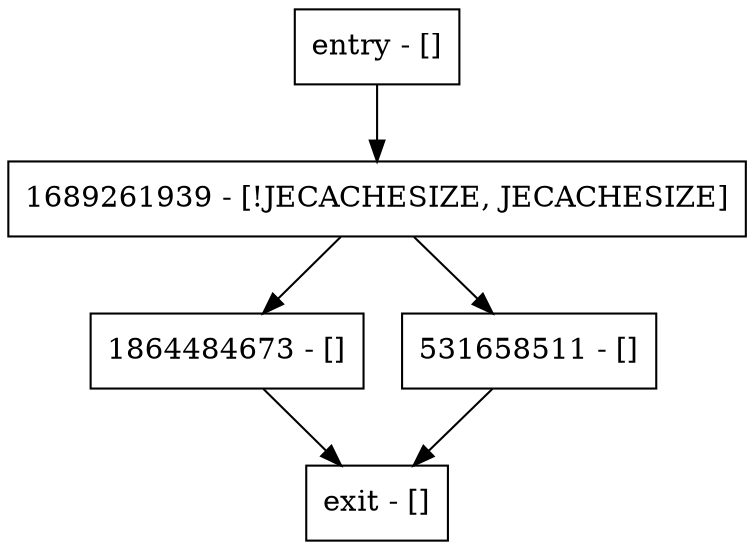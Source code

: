 digraph typeForDbName {
node [shape=record];
entry [label="entry - []"];
exit [label="exit - []"];
1864484673 [label="1864484673 - []"];
531658511 [label="531658511 - []"];
1689261939 [label="1689261939 - [!JECACHESIZE, JECACHESIZE]"];
entry;
exit;
entry -> 1689261939;
1864484673 -> exit;
531658511 -> exit;
1689261939 -> 1864484673;
1689261939 -> 531658511;
}
